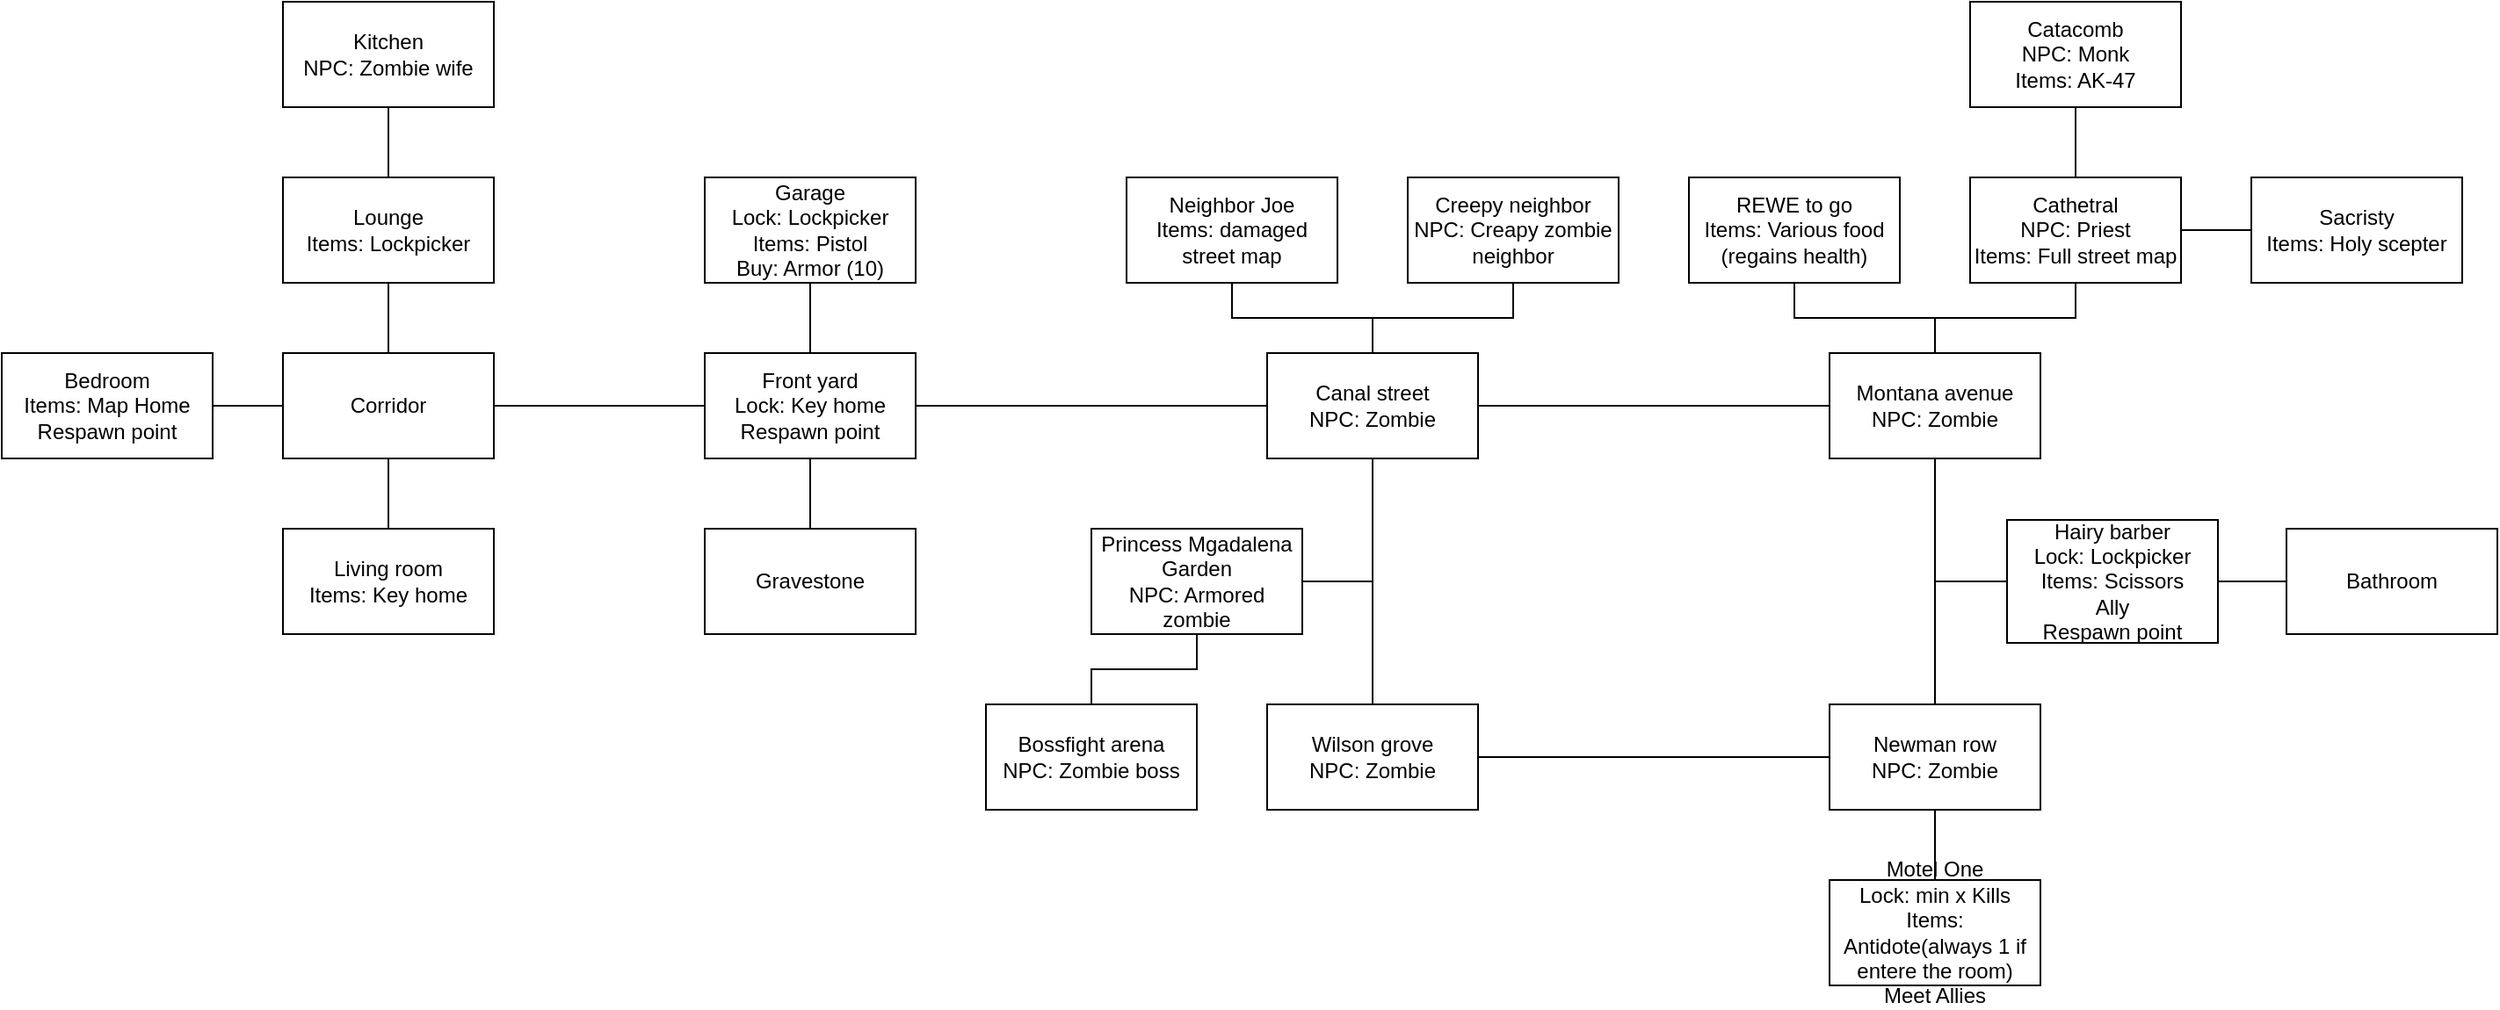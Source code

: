 <mxfile version="17.4.5" type="github">
  <diagram id="3-r2Yq1EkMLdfT2Eu1Ij" name="Page-1">
    <mxGraphModel dx="1662" dy="744" grid="1" gridSize="10" guides="1" tooltips="1" connect="1" arrows="1" fold="1" page="1" pageScale="1" pageWidth="827" pageHeight="1169" math="0" shadow="0">
      <root>
        <mxCell id="0" />
        <mxCell id="1" parent="0" />
        <mxCell id="QgcJuCtuCY2u2TaKuLJd-7" style="edgeStyle=orthogonalEdgeStyle;rounded=0;orthogonalLoop=1;jettySize=auto;html=1;entryX=0;entryY=0.5;entryDx=0;entryDy=0;endArrow=none;endFill=0;" parent="1" source="QgcJuCtuCY2u2TaKuLJd-3" target="QgcJuCtuCY2u2TaKuLJd-6" edge="1">
          <mxGeometry relative="1" as="geometry" />
        </mxCell>
        <mxCell id="QgcJuCtuCY2u2TaKuLJd-3" value="&lt;div&gt;Bedroom&lt;/div&gt;&lt;div&gt;Items: Map Home&lt;br&gt;&lt;/div&gt;&lt;div&gt;Respawn point&lt;br&gt;&lt;/div&gt;" style="rounded=0;whiteSpace=wrap;html=1;" parent="1" vertex="1">
          <mxGeometry x="40" y="240" width="120" height="60" as="geometry" />
        </mxCell>
        <mxCell id="QgcJuCtuCY2u2TaKuLJd-4" value="&lt;div&gt;Kitchen&lt;/div&gt;&lt;div&gt;NPC: Zombie wife&lt;br&gt;&lt;/div&gt;" style="rounded=0;whiteSpace=wrap;html=1;" parent="1" vertex="1">
          <mxGeometry x="200" y="40" width="120" height="60" as="geometry" />
        </mxCell>
        <mxCell id="QgcJuCtuCY2u2TaKuLJd-9" style="edgeStyle=orthogonalEdgeStyle;rounded=0;orthogonalLoop=1;jettySize=auto;html=1;entryX=0.5;entryY=1;entryDx=0;entryDy=0;endArrow=none;endFill=0;" parent="1" source="QgcJuCtuCY2u2TaKuLJd-5" target="QgcJuCtuCY2u2TaKuLJd-4" edge="1">
          <mxGeometry relative="1" as="geometry" />
        </mxCell>
        <mxCell id="QgcJuCtuCY2u2TaKuLJd-5" value="&lt;div&gt;Lounge&lt;/div&gt;&lt;div&gt;Items: Lockpicker&lt;br&gt;&lt;/div&gt;" style="rounded=0;whiteSpace=wrap;html=1;" parent="1" vertex="1">
          <mxGeometry x="200" y="140" width="120" height="60" as="geometry" />
        </mxCell>
        <mxCell id="QgcJuCtuCY2u2TaKuLJd-8" style="edgeStyle=orthogonalEdgeStyle;rounded=0;orthogonalLoop=1;jettySize=auto;html=1;entryX=0.5;entryY=1;entryDx=0;entryDy=0;endArrow=none;endFill=0;" parent="1" source="QgcJuCtuCY2u2TaKuLJd-6" target="QgcJuCtuCY2u2TaKuLJd-5" edge="1">
          <mxGeometry relative="1" as="geometry" />
        </mxCell>
        <mxCell id="QgcJuCtuCY2u2TaKuLJd-11" style="edgeStyle=orthogonalEdgeStyle;rounded=0;orthogonalLoop=1;jettySize=auto;html=1;entryX=0.5;entryY=0;entryDx=0;entryDy=0;endArrow=none;endFill=0;" parent="1" source="QgcJuCtuCY2u2TaKuLJd-6" target="QgcJuCtuCY2u2TaKuLJd-10" edge="1">
          <mxGeometry relative="1" as="geometry">
            <Array as="points">
              <mxPoint x="260" y="340" />
              <mxPoint x="260" y="340" />
            </Array>
          </mxGeometry>
        </mxCell>
        <mxCell id="QgcJuCtuCY2u2TaKuLJd-13" style="edgeStyle=orthogonalEdgeStyle;rounded=0;orthogonalLoop=1;jettySize=auto;html=1;entryX=0;entryY=0.5;entryDx=0;entryDy=0;endArrow=none;endFill=0;" parent="1" source="QgcJuCtuCY2u2TaKuLJd-6" target="QgcJuCtuCY2u2TaKuLJd-12" edge="1">
          <mxGeometry relative="1" as="geometry" />
        </mxCell>
        <mxCell id="QgcJuCtuCY2u2TaKuLJd-6" value="Corridor" style="rounded=0;whiteSpace=wrap;html=1;" parent="1" vertex="1">
          <mxGeometry x="200" y="240" width="120" height="60" as="geometry" />
        </mxCell>
        <mxCell id="QgcJuCtuCY2u2TaKuLJd-10" value="&lt;div&gt;Living room&lt;/div&gt;&lt;div&gt;Items: Key home&lt;br&gt;&lt;/div&gt;" style="rounded=0;whiteSpace=wrap;html=1;" parent="1" vertex="1">
          <mxGeometry x="200" y="340" width="120" height="60" as="geometry" />
        </mxCell>
        <mxCell id="QgcJuCtuCY2u2TaKuLJd-15" style="edgeStyle=orthogonalEdgeStyle;rounded=0;orthogonalLoop=1;jettySize=auto;html=1;entryX=0.5;entryY=1;entryDx=0;entryDy=0;endArrow=none;endFill=0;" parent="1" source="QgcJuCtuCY2u2TaKuLJd-12" target="QgcJuCtuCY2u2TaKuLJd-14" edge="1">
          <mxGeometry relative="1" as="geometry" />
        </mxCell>
        <mxCell id="QgcJuCtuCY2u2TaKuLJd-17" style="edgeStyle=orthogonalEdgeStyle;rounded=0;orthogonalLoop=1;jettySize=auto;html=1;entryX=0.5;entryY=0;entryDx=0;entryDy=0;endArrow=none;endFill=0;" parent="1" source="QgcJuCtuCY2u2TaKuLJd-12" target="QgcJuCtuCY2u2TaKuLJd-16" edge="1">
          <mxGeometry relative="1" as="geometry" />
        </mxCell>
        <mxCell id="QgcJuCtuCY2u2TaKuLJd-19" style="edgeStyle=orthogonalEdgeStyle;rounded=0;orthogonalLoop=1;jettySize=auto;html=1;entryX=0;entryY=0.5;entryDx=0;entryDy=0;endArrow=none;endFill=0;" parent="1" source="QgcJuCtuCY2u2TaKuLJd-12" target="QgcJuCtuCY2u2TaKuLJd-18" edge="1">
          <mxGeometry relative="1" as="geometry" />
        </mxCell>
        <mxCell id="QgcJuCtuCY2u2TaKuLJd-12" value="&lt;div&gt;Front yard&lt;/div&gt;&lt;div&gt;Lock: Key home&lt;/div&gt;Respawn point" style="rounded=0;whiteSpace=wrap;html=1;" parent="1" vertex="1">
          <mxGeometry x="440" y="240" width="120" height="60" as="geometry" />
        </mxCell>
        <mxCell id="QgcJuCtuCY2u2TaKuLJd-14" value="&lt;div&gt;Garage&lt;/div&gt;&lt;div&gt;Lock: Lockpicker&lt;br&gt;&lt;/div&gt;&lt;div&gt;Items: Pistol&lt;br&gt;&lt;/div&gt;&lt;div&gt;Buy: Armor (10)&lt;br&gt;&lt;/div&gt;" style="rounded=0;whiteSpace=wrap;html=1;" parent="1" vertex="1">
          <mxGeometry x="440" y="140" width="120" height="60" as="geometry" />
        </mxCell>
        <mxCell id="QgcJuCtuCY2u2TaKuLJd-16" value="Gravestone" style="rounded=0;whiteSpace=wrap;html=1;" parent="1" vertex="1">
          <mxGeometry x="440" y="340" width="120" height="60" as="geometry" />
        </mxCell>
        <mxCell id="QgcJuCtuCY2u2TaKuLJd-21" style="edgeStyle=orthogonalEdgeStyle;rounded=0;orthogonalLoop=1;jettySize=auto;html=1;entryX=0.5;entryY=1;entryDx=0;entryDy=0;endArrow=none;endFill=0;" parent="1" source="QgcJuCtuCY2u2TaKuLJd-18" target="QgcJuCtuCY2u2TaKuLJd-20" edge="1">
          <mxGeometry relative="1" as="geometry" />
        </mxCell>
        <mxCell id="uyamcqGPg6rspYpmBii--2" style="edgeStyle=orthogonalEdgeStyle;rounded=0;orthogonalLoop=1;jettySize=auto;html=1;entryX=1;entryY=0.5;entryDx=0;entryDy=0;endArrow=none;endFill=0;" parent="1" source="QgcJuCtuCY2u2TaKuLJd-18" target="uyamcqGPg6rspYpmBii--1" edge="1">
          <mxGeometry relative="1" as="geometry" />
        </mxCell>
        <mxCell id="uyamcqGPg6rspYpmBii--5" style="edgeStyle=orthogonalEdgeStyle;rounded=0;orthogonalLoop=1;jettySize=auto;html=1;entryX=0.5;entryY=1;entryDx=0;entryDy=0;endArrow=none;endFill=0;" parent="1" source="QgcJuCtuCY2u2TaKuLJd-18" target="uyamcqGPg6rspYpmBii--4" edge="1">
          <mxGeometry relative="1" as="geometry" />
        </mxCell>
        <mxCell id="uyamcqGPg6rspYpmBii--6" style="edgeStyle=orthogonalEdgeStyle;rounded=0;orthogonalLoop=1;jettySize=auto;html=1;entryX=0;entryY=0.5;entryDx=0;entryDy=0;endArrow=none;endFill=0;" parent="1" source="QgcJuCtuCY2u2TaKuLJd-18" target="uyamcqGPg6rspYpmBii--3" edge="1">
          <mxGeometry relative="1" as="geometry" />
        </mxCell>
        <mxCell id="T5PmmsMg059Y0qM3ibLW-8" style="edgeStyle=orthogonalEdgeStyle;rounded=0;orthogonalLoop=1;jettySize=auto;html=1;entryX=0.5;entryY=0;entryDx=0;entryDy=0;endArrow=none;endFill=0;" parent="1" source="QgcJuCtuCY2u2TaKuLJd-18" target="T5PmmsMg059Y0qM3ibLW-7" edge="1">
          <mxGeometry relative="1" as="geometry" />
        </mxCell>
        <mxCell id="QgcJuCtuCY2u2TaKuLJd-18" value="&lt;div&gt;Canal street&lt;br&gt;&lt;/div&gt;NPC: Zombie" style="rounded=0;whiteSpace=wrap;html=1;" parent="1" vertex="1">
          <mxGeometry x="760" y="240" width="120" height="60" as="geometry" />
        </mxCell>
        <mxCell id="QgcJuCtuCY2u2TaKuLJd-20" value="&lt;div&gt;Neighbor Joe&lt;br&gt;&lt;/div&gt;Items: damaged street map" style="rounded=0;whiteSpace=wrap;html=1;" parent="1" vertex="1">
          <mxGeometry x="680" y="140" width="120" height="60" as="geometry" />
        </mxCell>
        <mxCell id="CEUUWtN9-QRyi6SAEGiv-2" style="edgeStyle=orthogonalEdgeStyle;rounded=0;orthogonalLoop=1;jettySize=auto;html=1;entryX=0.5;entryY=0;entryDx=0;entryDy=0;endArrow=none;endFill=0;" edge="1" parent="1" source="uyamcqGPg6rspYpmBii--1" target="CEUUWtN9-QRyi6SAEGiv-1">
          <mxGeometry relative="1" as="geometry" />
        </mxCell>
        <mxCell id="uyamcqGPg6rspYpmBii--1" value="&lt;div&gt;Princess Mgadalena Garden&lt;/div&gt;&lt;div&gt;NPC: Armored zombie&lt;br&gt;&lt;/div&gt;" style="rounded=0;whiteSpace=wrap;html=1;" parent="1" vertex="1">
          <mxGeometry x="660" y="340" width="120" height="60" as="geometry" />
        </mxCell>
        <mxCell id="1R7nhX6g1NE3NOyLdp_M-2" style="edgeStyle=orthogonalEdgeStyle;rounded=0;orthogonalLoop=1;jettySize=auto;html=1;entryX=0;entryY=0.5;entryDx=0;entryDy=0;endArrow=none;endFill=0;" parent="1" source="uyamcqGPg6rspYpmBii--3" target="1R7nhX6g1NE3NOyLdp_M-1" edge="1">
          <mxGeometry relative="1" as="geometry" />
        </mxCell>
        <mxCell id="T5PmmsMg059Y0qM3ibLW-2" style="edgeStyle=orthogonalEdgeStyle;rounded=0;orthogonalLoop=1;jettySize=auto;html=1;entryX=0.5;entryY=1;entryDx=0;entryDy=0;endArrow=none;endFill=0;" parent="1" source="uyamcqGPg6rspYpmBii--3" target="T5PmmsMg059Y0qM3ibLW-1" edge="1">
          <mxGeometry relative="1" as="geometry" />
        </mxCell>
        <mxCell id="T5PmmsMg059Y0qM3ibLW-4" style="edgeStyle=orthogonalEdgeStyle;rounded=0;orthogonalLoop=1;jettySize=auto;html=1;entryX=0.5;entryY=1;entryDx=0;entryDy=0;endArrow=none;endFill=0;" parent="1" source="uyamcqGPg6rspYpmBii--3" target="T5PmmsMg059Y0qM3ibLW-3" edge="1">
          <mxGeometry relative="1" as="geometry" />
        </mxCell>
        <mxCell id="T5PmmsMg059Y0qM3ibLW-6" style="edgeStyle=orthogonalEdgeStyle;rounded=0;orthogonalLoop=1;jettySize=auto;html=1;entryX=0.5;entryY=0;entryDx=0;entryDy=0;endArrow=none;endFill=0;" parent="1" source="uyamcqGPg6rspYpmBii--3" target="T5PmmsMg059Y0qM3ibLW-5" edge="1">
          <mxGeometry relative="1" as="geometry" />
        </mxCell>
        <mxCell id="uyamcqGPg6rspYpmBii--3" value="&lt;div&gt;&lt;span itemprop=&quot;text&quot;&gt;Montana avenue&lt;/span&gt;&lt;/div&gt;NPC: Zombie" style="rounded=0;whiteSpace=wrap;html=1;" parent="1" vertex="1">
          <mxGeometry x="1080" y="240" width="120" height="60" as="geometry" />
        </mxCell>
        <mxCell id="uyamcqGPg6rspYpmBii--4" value="&lt;div&gt;Creepy neighbor&lt;/div&gt;&lt;div&gt;NPC: Creapy zombie neighbor&lt;/div&gt;" style="rounded=0;whiteSpace=wrap;html=1;" parent="1" vertex="1">
          <mxGeometry x="840" y="140" width="120" height="60" as="geometry" />
        </mxCell>
        <mxCell id="1R7nhX6g1NE3NOyLdp_M-1" value="&lt;div&gt;Hairy barber&lt;/div&gt;&lt;div&gt;Lock: Lockpicker&lt;br&gt;&lt;/div&gt;&lt;div&gt;Items: Scissors&lt;/div&gt;&lt;div&gt;Ally&lt;br&gt;&lt;/div&gt;&lt;div&gt;Respawn point&lt;br&gt;&lt;/div&gt;" style="rounded=0;whiteSpace=wrap;html=1;" parent="1" vertex="1">
          <mxGeometry x="1181" y="335" width="120" height="70" as="geometry" />
        </mxCell>
        <mxCell id="T5PmmsMg059Y0qM3ibLW-15" style="edgeStyle=orthogonalEdgeStyle;rounded=0;orthogonalLoop=1;jettySize=auto;html=1;entryX=0;entryY=0.5;entryDx=0;entryDy=0;endArrow=none;endFill=0;exitX=1;exitY=0.5;exitDx=0;exitDy=0;" parent="1" source="1R7nhX6g1NE3NOyLdp_M-1" target="T5PmmsMg059Y0qM3ibLW-14" edge="1">
          <mxGeometry relative="1" as="geometry" />
        </mxCell>
        <mxCell id="T5PmmsMg059Y0qM3ibLW-1" value="&lt;div&gt;REWE to go&lt;/div&gt;Items: Various food (regains health)" style="rounded=0;whiteSpace=wrap;html=1;" parent="1" vertex="1">
          <mxGeometry x="1000" y="140" width="120" height="60" as="geometry" />
        </mxCell>
        <mxCell id="T5PmmsMg059Y0qM3ibLW-17" style="edgeStyle=none;rounded=0;orthogonalLoop=1;jettySize=auto;html=1;entryX=0.5;entryY=1;entryDx=0;entryDy=0;endArrow=none;endFill=0;" parent="1" source="T5PmmsMg059Y0qM3ibLW-3" target="T5PmmsMg059Y0qM3ibLW-16" edge="1">
          <mxGeometry relative="1" as="geometry" />
        </mxCell>
        <mxCell id="T5PmmsMg059Y0qM3ibLW-19" style="edgeStyle=orthogonalEdgeStyle;rounded=0;orthogonalLoop=1;jettySize=auto;html=1;entryX=0;entryY=0.5;entryDx=0;entryDy=0;endArrow=none;endFill=0;" parent="1" source="T5PmmsMg059Y0qM3ibLW-3" target="T5PmmsMg059Y0qM3ibLW-18" edge="1">
          <mxGeometry relative="1" as="geometry" />
        </mxCell>
        <mxCell id="T5PmmsMg059Y0qM3ibLW-3" value="&lt;div&gt;Cathetral&lt;/div&gt;&lt;div&gt;NPC: Priest&lt;/div&gt;&lt;div&gt;Items: Full street map&lt;br&gt;&lt;/div&gt;" style="rounded=0;whiteSpace=wrap;html=1;" parent="1" vertex="1">
          <mxGeometry x="1160" y="140" width="120" height="60" as="geometry" />
        </mxCell>
        <mxCell id="T5PmmsMg059Y0qM3ibLW-13" style="edgeStyle=none;rounded=0;orthogonalLoop=1;jettySize=auto;html=1;entryX=0.5;entryY=0;entryDx=0;entryDy=0;endArrow=none;endFill=0;" parent="1" source="T5PmmsMg059Y0qM3ibLW-5" target="T5PmmsMg059Y0qM3ibLW-12" edge="1">
          <mxGeometry relative="1" as="geometry" />
        </mxCell>
        <mxCell id="T5PmmsMg059Y0qM3ibLW-5" value="&lt;div&gt;Newman row&lt;/div&gt;NPC: Zombie" style="rounded=0;whiteSpace=wrap;html=1;" parent="1" vertex="1">
          <mxGeometry x="1080" y="440" width="120" height="60" as="geometry" />
        </mxCell>
        <mxCell id="T5PmmsMg059Y0qM3ibLW-10" style="edgeStyle=orthogonalEdgeStyle;rounded=0;orthogonalLoop=1;jettySize=auto;html=1;entryX=0;entryY=0.5;entryDx=0;entryDy=0;endArrow=none;endFill=0;" parent="1" source="T5PmmsMg059Y0qM3ibLW-7" target="T5PmmsMg059Y0qM3ibLW-5" edge="1">
          <mxGeometry relative="1" as="geometry" />
        </mxCell>
        <mxCell id="T5PmmsMg059Y0qM3ibLW-7" value="&lt;div&gt;Wilson grove&lt;/div&gt;NPC: Zombie" style="rounded=0;whiteSpace=wrap;html=1;" parent="1" vertex="1">
          <mxGeometry x="760" y="440" width="120" height="60" as="geometry" />
        </mxCell>
        <mxCell id="T5PmmsMg059Y0qM3ibLW-12" value="&lt;div&gt;Motel One&lt;/div&gt;&lt;div&gt;Lock: min x Kills&lt;/div&gt;&lt;div&gt;Items: Antidote(always 1 if entere the room)&lt;br&gt;&lt;/div&gt;&lt;div&gt;Meet Allies&lt;br&gt;&lt;/div&gt;" style="rounded=0;whiteSpace=wrap;html=1;" parent="1" vertex="1">
          <mxGeometry x="1080" y="540" width="120" height="60" as="geometry" />
        </mxCell>
        <mxCell id="T5PmmsMg059Y0qM3ibLW-14" value="Bathroom" style="rounded=0;whiteSpace=wrap;html=1;" parent="1" vertex="1">
          <mxGeometry x="1340" y="340" width="120" height="60" as="geometry" />
        </mxCell>
        <mxCell id="T5PmmsMg059Y0qM3ibLW-16" value="&lt;div&gt;Catacomb&lt;/div&gt;&lt;div&gt;NPC: Monk&lt;br&gt;&lt;/div&gt;Items: AK-47" style="rounded=0;whiteSpace=wrap;html=1;" parent="1" vertex="1">
          <mxGeometry x="1160" y="40" width="120" height="60" as="geometry" />
        </mxCell>
        <mxCell id="T5PmmsMg059Y0qM3ibLW-18" value="&lt;div&gt;Sacristy&lt;/div&gt;&lt;div&gt;Items: Holy scepter&lt;br&gt;&lt;/div&gt;" style="rounded=0;whiteSpace=wrap;html=1;" parent="1" vertex="1">
          <mxGeometry x="1320" y="140" width="120" height="60" as="geometry" />
        </mxCell>
        <mxCell id="CEUUWtN9-QRyi6SAEGiv-1" value="&lt;div&gt;Bossfight arena&lt;/div&gt;&lt;div&gt;NPC: Zombie boss&lt;br&gt;&lt;/div&gt;" style="rounded=0;whiteSpace=wrap;html=1;" vertex="1" parent="1">
          <mxGeometry x="600" y="440" width="120" height="60" as="geometry" />
        </mxCell>
      </root>
    </mxGraphModel>
  </diagram>
</mxfile>
